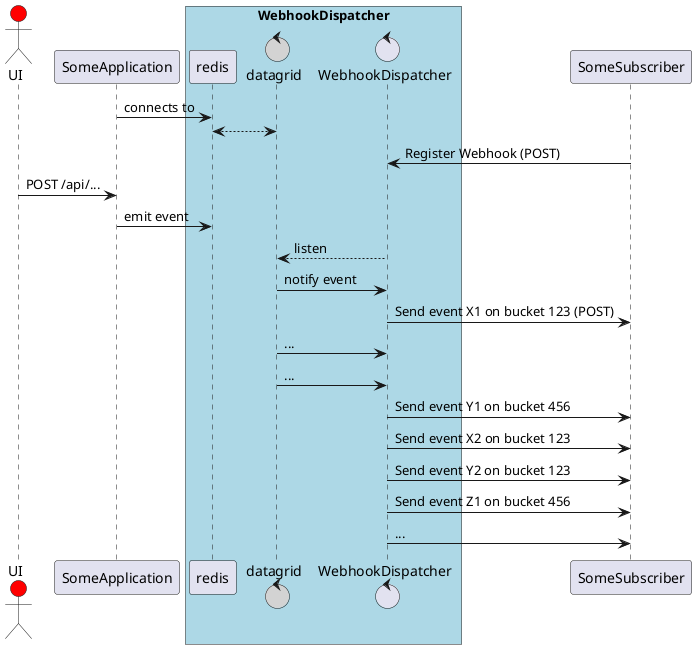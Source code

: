 @startuml webhookArchitecture
actor UI #red
SomeApplication -> redis: connects to
box "WebhookDispatcher" #lightblue
    database redis
    control datagrid #lightgrey
    redis <--> datagrid
    control WebhookDispatcher
end box
SomeSubscriber -> WebhookDispatcher: Register Webhook (POST)
UI -> SomeApplication: POST /api/...
SomeApplication -> redis: emit event
WebhookDispatcher --> datagrid: listen
datagrid -> WebhookDispatcher: notify event
WebhookDispatcher -> SomeSubscriber: Send event X1 on bucket 123 (POST)
datagrid -> WebhookDispatcher: ...
datagrid -> WebhookDispatcher: ...
WebhookDispatcher -> SomeSubscriber: Send event Y1 on bucket 456
WebhookDispatcher -> SomeSubscriber: Send event X2 on bucket 123
WebhookDispatcher -> SomeSubscriber: Send event Y2 on bucket 123
WebhookDispatcher -> SomeSubscriber: Send event Z1 on bucket 456
WebhookDispatcher -> SomeSubscriber: ...
@enduml
